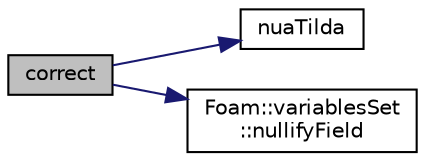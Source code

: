 digraph "correct"
{
  bgcolor="transparent";
  edge [fontname="Helvetica",fontsize="10",labelfontname="Helvetica",labelfontsize="10"];
  node [fontname="Helvetica",fontsize="10",shape=record];
  rankdir="LR";
  Node1 [label="correct",height=0.2,width=0.4,color="black", fillcolor="grey75", style="filled" fontcolor="black"];
  Node1 -> Node2 [color="midnightblue",fontsize="10",style="solid",fontname="Helvetica"];
  Node2 [label="nuaTilda",height=0.2,width=0.4,color="black",URL="$classFoam_1_1incompressibleAdjoint_1_1adjointRASModels_1_1adjointSpalartAllmaras.html#a0fa24f3a19c1f13177e37705ce495f3c",tooltip="Access to the adjoint Spalart - Allmaras field. "];
  Node1 -> Node3 [color="midnightblue",fontsize="10",style="solid",fontname="Helvetica"];
  Node3 [label="Foam::variablesSet\l::nullifyField",height=0.2,width=0.4,color="black",URL="$classFoam_1_1variablesSet.html#af900ef048ebfed406e096c903e2cf759",tooltip="Nullify field and old times, if present. "];
}
